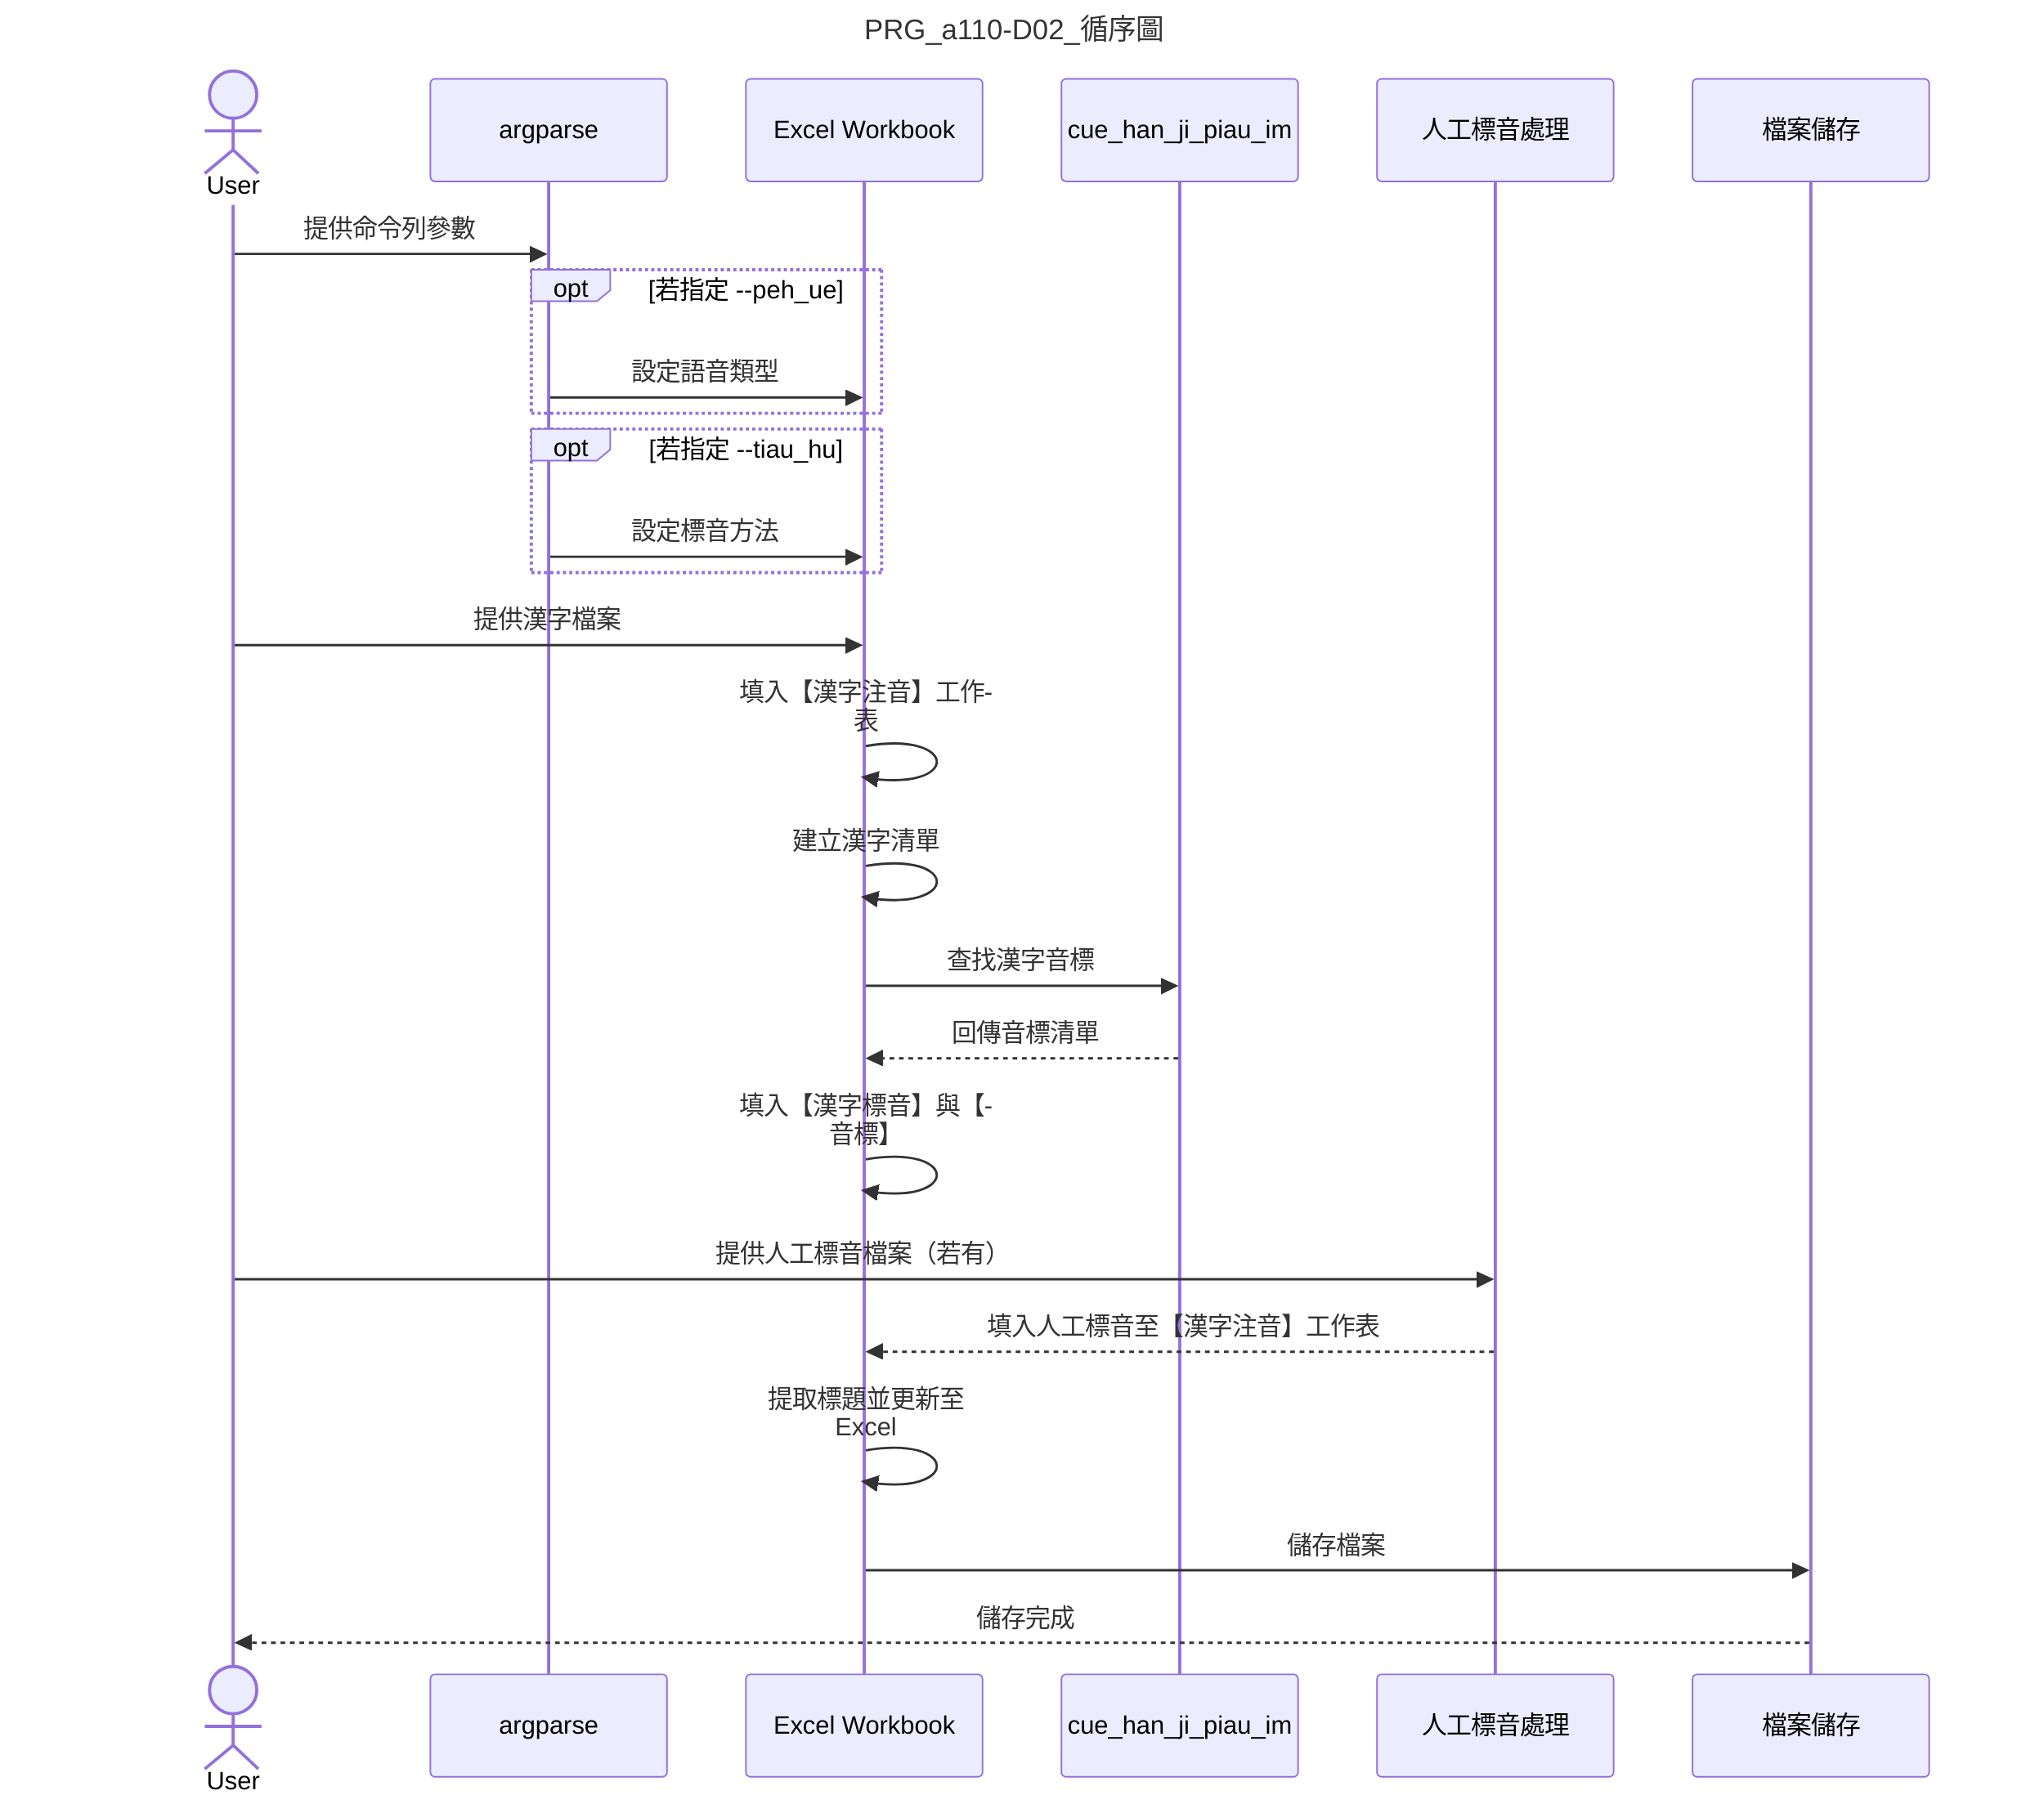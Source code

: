 ---
title: "PRG_a110-D02_循序圖"
---

%%{init: {
  "sequence": { "useMaxWidth": false, "wrap": true, "actorFontSize": 20, "messageFontSize": 18, "noteFontSize": 16 },
  "themeVariables": { "fontSize": "18px" }
}}%%

sequenceDiagram
    actor User as User
    participant Argparse as argparse
    participant Workbook as Excel Workbook
    participant CueHanJi as cue_han_ji_piau_im
    participant ManualPiauIm as 人工標音處理
    participant SaveFile as 檔案儲存

    User->>Argparse: 提供命令列參數
    opt 若指定 --peh_ue
        Argparse->>Workbook: 設定語音類型
    end
    opt 若指定 --tiau_hu
        Argparse->>Workbook: 設定標音方法
    end

    User->>Workbook: 提供漢字檔案
    Workbook->>Workbook: 填入【漢字注音】工作表
    Workbook->>Workbook: 建立漢字清單

    Workbook->>CueHanJi: 查找漢字音標
    CueHanJi-->>Workbook: 回傳音標清單
    Workbook->>Workbook: 填入【漢字標音】與【音標】

    User->>ManualPiauIm: 提供人工標音檔案（若有）
    ManualPiauIm-->>Workbook: 填入人工標音至【漢字注音】工作表

    Workbook->>Workbook: 提取標題並更新至 Excel
    Workbook->>SaveFile: 儲存檔案
    SaveFile-->>User: 儲存完成